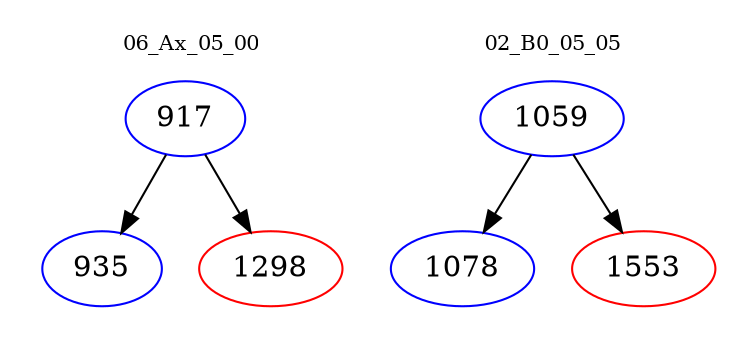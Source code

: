 digraph{
subgraph cluster_0 {
color = white
label = "06_Ax_05_00";
fontsize=10;
T0_917 [label="917", color="blue"]
T0_917 -> T0_935 [color="black"]
T0_935 [label="935", color="blue"]
T0_917 -> T0_1298 [color="black"]
T0_1298 [label="1298", color="red"]
}
subgraph cluster_1 {
color = white
label = "02_B0_05_05";
fontsize=10;
T1_1059 [label="1059", color="blue"]
T1_1059 -> T1_1078 [color="black"]
T1_1078 [label="1078", color="blue"]
T1_1059 -> T1_1553 [color="black"]
T1_1553 [label="1553", color="red"]
}
}

